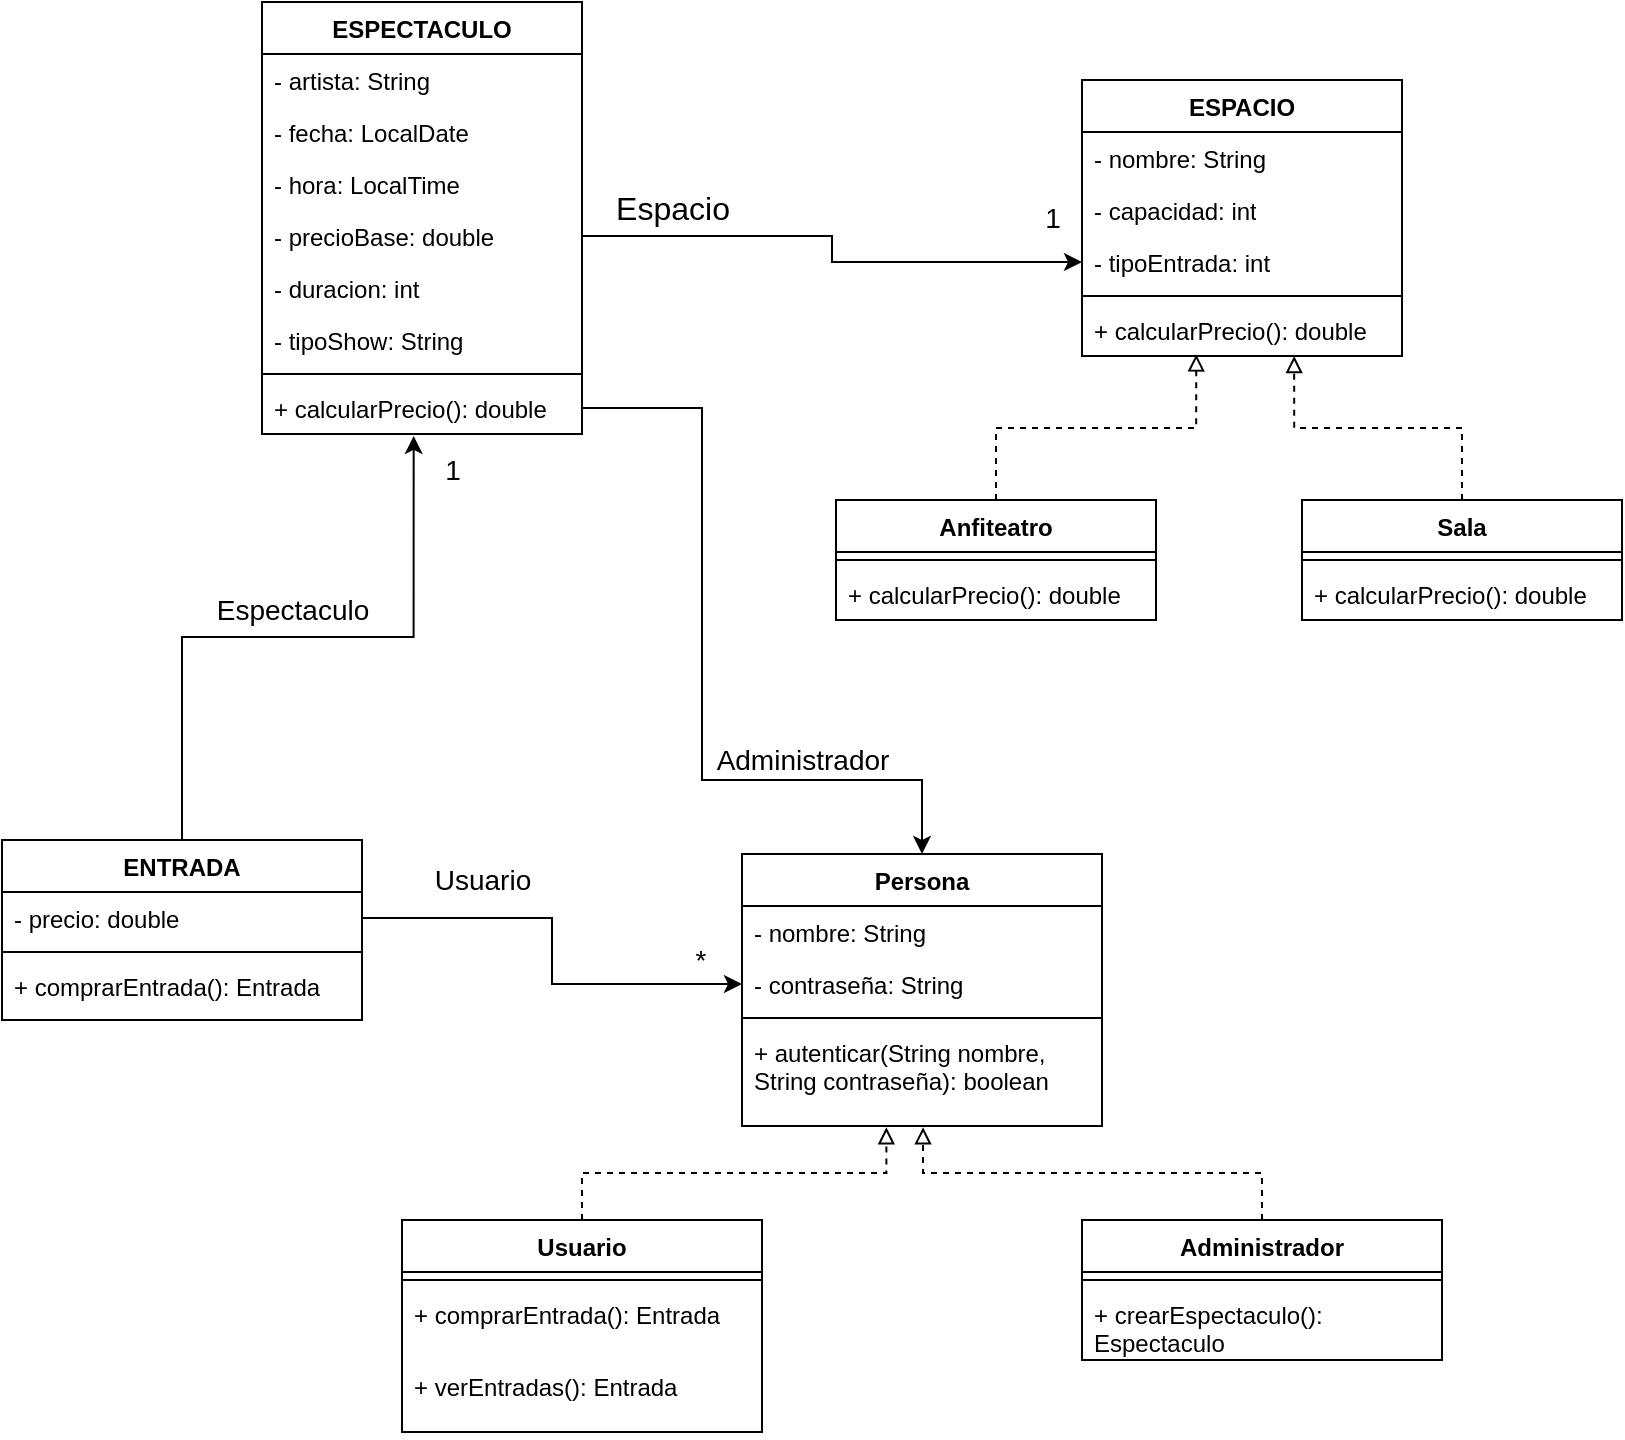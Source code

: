 <mxfile version="24.4.6" type="device">
  <diagram name="Página-1" id="fB8tAsDqcYYGuOlZD__R">
    <mxGraphModel dx="1235" dy="787" grid="1" gridSize="10" guides="1" tooltips="1" connect="1" arrows="1" fold="1" page="1" pageScale="1" pageWidth="827" pageHeight="1169" math="0" shadow="0">
      <root>
        <mxCell id="0" />
        <mxCell id="1" parent="0" />
        <mxCell id="RpYnXIMUS-JpRO36JMZX-1" value="ESPECTACULO" style="swimlane;fontStyle=1;align=center;verticalAlign=top;childLayout=stackLayout;horizontal=1;startSize=26;horizontalStack=0;resizeParent=1;resizeParentMax=0;resizeLast=0;collapsible=1;marginBottom=0;whiteSpace=wrap;html=1;" parent="1" vertex="1">
          <mxGeometry x="210" y="91" width="160" height="216" as="geometry" />
        </mxCell>
        <mxCell id="RpYnXIMUS-JpRO36JMZX-17" value="- artista: String" style="text;strokeColor=none;fillColor=none;align=left;verticalAlign=top;spacingLeft=4;spacingRight=4;overflow=hidden;rotatable=0;points=[[0,0.5],[1,0.5]];portConstraint=eastwest;whiteSpace=wrap;html=1;" parent="RpYnXIMUS-JpRO36JMZX-1" vertex="1">
          <mxGeometry y="26" width="160" height="26" as="geometry" />
        </mxCell>
        <mxCell id="RpYnXIMUS-JpRO36JMZX-18" value="- fecha: LocalDate" style="text;strokeColor=none;fillColor=none;align=left;verticalAlign=top;spacingLeft=4;spacingRight=4;overflow=hidden;rotatable=0;points=[[0,0.5],[1,0.5]];portConstraint=eastwest;whiteSpace=wrap;html=1;" parent="RpYnXIMUS-JpRO36JMZX-1" vertex="1">
          <mxGeometry y="52" width="160" height="26" as="geometry" />
        </mxCell>
        <mxCell id="RpYnXIMUS-JpRO36JMZX-19" value="- hora: LocalTime" style="text;strokeColor=none;fillColor=none;align=left;verticalAlign=top;spacingLeft=4;spacingRight=4;overflow=hidden;rotatable=0;points=[[0,0.5],[1,0.5]];portConstraint=eastwest;whiteSpace=wrap;html=1;" parent="RpYnXIMUS-JpRO36JMZX-1" vertex="1">
          <mxGeometry y="78" width="160" height="26" as="geometry" />
        </mxCell>
        <mxCell id="RpYnXIMUS-JpRO36JMZX-23" value="- precioBase: double" style="text;strokeColor=none;fillColor=none;align=left;verticalAlign=top;spacingLeft=4;spacingRight=4;overflow=hidden;rotatable=0;points=[[0,0.5],[1,0.5]];portConstraint=eastwest;whiteSpace=wrap;html=1;" parent="RpYnXIMUS-JpRO36JMZX-1" vertex="1">
          <mxGeometry y="104" width="160" height="26" as="geometry" />
        </mxCell>
        <mxCell id="RpYnXIMUS-JpRO36JMZX-24" value="- duracion: int" style="text;strokeColor=none;fillColor=none;align=left;verticalAlign=top;spacingLeft=4;spacingRight=4;overflow=hidden;rotatable=0;points=[[0,0.5],[1,0.5]];portConstraint=eastwest;whiteSpace=wrap;html=1;" parent="RpYnXIMUS-JpRO36JMZX-1" vertex="1">
          <mxGeometry y="130" width="160" height="26" as="geometry" />
        </mxCell>
        <mxCell id="RpYnXIMUS-JpRO36JMZX-25" value="- tipoShow: String" style="text;strokeColor=none;fillColor=none;align=left;verticalAlign=top;spacingLeft=4;spacingRight=4;overflow=hidden;rotatable=0;points=[[0,0.5],[1,0.5]];portConstraint=eastwest;whiteSpace=wrap;html=1;" parent="RpYnXIMUS-JpRO36JMZX-1" vertex="1">
          <mxGeometry y="156" width="160" height="26" as="geometry" />
        </mxCell>
        <mxCell id="RpYnXIMUS-JpRO36JMZX-3" value="" style="line;strokeWidth=1;fillColor=none;align=left;verticalAlign=middle;spacingTop=-1;spacingLeft=3;spacingRight=3;rotatable=0;labelPosition=right;points=[];portConstraint=eastwest;strokeColor=inherit;" parent="RpYnXIMUS-JpRO36JMZX-1" vertex="1">
          <mxGeometry y="182" width="160" height="8" as="geometry" />
        </mxCell>
        <mxCell id="bT-TcO5ckH5rj2Xr3-OP-1" value="+ calcularPrecio(): double" style="text;strokeColor=none;fillColor=none;align=left;verticalAlign=top;spacingLeft=4;spacingRight=4;overflow=hidden;rotatable=0;points=[[0,0.5],[1,0.5]];portConstraint=eastwest;whiteSpace=wrap;html=1;" parent="RpYnXIMUS-JpRO36JMZX-1" vertex="1">
          <mxGeometry y="190" width="160" height="26" as="geometry" />
        </mxCell>
        <mxCell id="RpYnXIMUS-JpRO36JMZX-5" value="Anfiteatro" style="swimlane;fontStyle=1;align=center;verticalAlign=top;childLayout=stackLayout;horizontal=1;startSize=26;horizontalStack=0;resizeParent=1;resizeParentMax=0;resizeLast=0;collapsible=1;marginBottom=0;whiteSpace=wrap;html=1;" parent="1" vertex="1">
          <mxGeometry x="497" y="340" width="160" height="60" as="geometry" />
        </mxCell>
        <mxCell id="RpYnXIMUS-JpRO36JMZX-7" value="" style="line;strokeWidth=1;fillColor=none;align=left;verticalAlign=middle;spacingTop=-1;spacingLeft=3;spacingRight=3;rotatable=0;labelPosition=right;points=[];portConstraint=eastwest;strokeColor=inherit;" parent="RpYnXIMUS-JpRO36JMZX-5" vertex="1">
          <mxGeometry y="26" width="160" height="8" as="geometry" />
        </mxCell>
        <mxCell id="RpYnXIMUS-JpRO36JMZX-8" value="+ calcularPrecio(): double" style="text;strokeColor=none;fillColor=none;align=left;verticalAlign=top;spacingLeft=4;spacingRight=4;overflow=hidden;rotatable=0;points=[[0,0.5],[1,0.5]];portConstraint=eastwest;whiteSpace=wrap;html=1;" parent="RpYnXIMUS-JpRO36JMZX-5" vertex="1">
          <mxGeometry y="34" width="160" height="26" as="geometry" />
        </mxCell>
        <mxCell id="RpYnXIMUS-JpRO36JMZX-9" value="ESPACIO" style="swimlane;fontStyle=1;align=center;verticalAlign=top;childLayout=stackLayout;horizontal=1;startSize=26;horizontalStack=0;resizeParent=1;resizeParentMax=0;resizeLast=0;collapsible=1;marginBottom=0;whiteSpace=wrap;html=1;" parent="1" vertex="1">
          <mxGeometry x="620" y="130" width="160" height="138" as="geometry" />
        </mxCell>
        <mxCell id="RpYnXIMUS-JpRO36JMZX-10" value="- nombre: String" style="text;strokeColor=none;fillColor=none;align=left;verticalAlign=top;spacingLeft=4;spacingRight=4;overflow=hidden;rotatable=0;points=[[0,0.5],[1,0.5]];portConstraint=eastwest;whiteSpace=wrap;html=1;" parent="RpYnXIMUS-JpRO36JMZX-9" vertex="1">
          <mxGeometry y="26" width="160" height="26" as="geometry" />
        </mxCell>
        <mxCell id="4cS3qIVgmii8p5N9B568-10" value="- capacidad: int" style="text;strokeColor=none;fillColor=none;align=left;verticalAlign=top;spacingLeft=4;spacingRight=4;overflow=hidden;rotatable=0;points=[[0,0.5],[1,0.5]];portConstraint=eastwest;whiteSpace=wrap;html=1;" parent="RpYnXIMUS-JpRO36JMZX-9" vertex="1">
          <mxGeometry y="52" width="160" height="26" as="geometry" />
        </mxCell>
        <mxCell id="4cS3qIVgmii8p5N9B568-11" value="- tipoEntrada: int" style="text;strokeColor=none;fillColor=none;align=left;verticalAlign=top;spacingLeft=4;spacingRight=4;overflow=hidden;rotatable=0;points=[[0,0.5],[1,0.5]];portConstraint=eastwest;whiteSpace=wrap;html=1;" parent="RpYnXIMUS-JpRO36JMZX-9" vertex="1">
          <mxGeometry y="78" width="160" height="26" as="geometry" />
        </mxCell>
        <mxCell id="RpYnXIMUS-JpRO36JMZX-11" value="" style="line;strokeWidth=1;fillColor=none;align=left;verticalAlign=middle;spacingTop=-1;spacingLeft=3;spacingRight=3;rotatable=0;labelPosition=right;points=[];portConstraint=eastwest;strokeColor=inherit;" parent="RpYnXIMUS-JpRO36JMZX-9" vertex="1">
          <mxGeometry y="104" width="160" height="8" as="geometry" />
        </mxCell>
        <mxCell id="RpYnXIMUS-JpRO36JMZX-12" value="+ calcularPrecio(): double" style="text;strokeColor=none;fillColor=none;align=left;verticalAlign=top;spacingLeft=4;spacingRight=4;overflow=hidden;rotatable=0;points=[[0,0.5],[1,0.5]];portConstraint=eastwest;whiteSpace=wrap;html=1;" parent="RpYnXIMUS-JpRO36JMZX-9" vertex="1">
          <mxGeometry y="112" width="160" height="26" as="geometry" />
        </mxCell>
        <mxCell id="RpYnXIMUS-JpRO36JMZX-27" value="Sala" style="swimlane;fontStyle=1;align=center;verticalAlign=top;childLayout=stackLayout;horizontal=1;startSize=26;horizontalStack=0;resizeParent=1;resizeParentMax=0;resizeLast=0;collapsible=1;marginBottom=0;whiteSpace=wrap;html=1;" parent="1" vertex="1">
          <mxGeometry x="730" y="340" width="160" height="60" as="geometry" />
        </mxCell>
        <mxCell id="RpYnXIMUS-JpRO36JMZX-29" value="" style="line;strokeWidth=1;fillColor=none;align=left;verticalAlign=middle;spacingTop=-1;spacingLeft=3;spacingRight=3;rotatable=0;labelPosition=right;points=[];portConstraint=eastwest;strokeColor=inherit;" parent="RpYnXIMUS-JpRO36JMZX-27" vertex="1">
          <mxGeometry y="26" width="160" height="8" as="geometry" />
        </mxCell>
        <mxCell id="RpYnXIMUS-JpRO36JMZX-30" value="+ calcularPrecio(): double" style="text;strokeColor=none;fillColor=none;align=left;verticalAlign=top;spacingLeft=4;spacingRight=4;overflow=hidden;rotatable=0;points=[[0,0.5],[1,0.5]];portConstraint=eastwest;whiteSpace=wrap;html=1;" parent="RpYnXIMUS-JpRO36JMZX-27" vertex="1">
          <mxGeometry y="34" width="160" height="26" as="geometry" />
        </mxCell>
        <mxCell id="MmIYJ_rxIyLJlmIrBFyo-9" style="edgeStyle=orthogonalEdgeStyle;rounded=0;orthogonalLoop=1;jettySize=auto;html=1;entryX=0.663;entryY=1;entryDx=0;entryDy=0;entryPerimeter=0;endArrow=block;endFill=0;dashed=1;" parent="1" source="RpYnXIMUS-JpRO36JMZX-27" target="RpYnXIMUS-JpRO36JMZX-12" edge="1">
          <mxGeometry relative="1" as="geometry" />
        </mxCell>
        <mxCell id="MmIYJ_rxIyLJlmIrBFyo-10" style="edgeStyle=orthogonalEdgeStyle;rounded=0;orthogonalLoop=1;jettySize=auto;html=1;entryX=0.357;entryY=0.969;entryDx=0;entryDy=0;entryPerimeter=0;endArrow=block;endFill=0;dashed=1;" parent="1" source="RpYnXIMUS-JpRO36JMZX-5" target="RpYnXIMUS-JpRO36JMZX-12" edge="1">
          <mxGeometry relative="1" as="geometry" />
        </mxCell>
        <mxCell id="4cS3qIVgmii8p5N9B568-2" value="Persona" style="swimlane;fontStyle=1;align=center;verticalAlign=top;childLayout=stackLayout;horizontal=1;startSize=26;horizontalStack=0;resizeParent=1;resizeParentMax=0;resizeLast=0;collapsible=1;marginBottom=0;whiteSpace=wrap;html=1;" parent="1" vertex="1">
          <mxGeometry x="450" y="517" width="180" height="136" as="geometry" />
        </mxCell>
        <mxCell id="4cS3qIVgmii8p5N9B568-6" value="- nombre: String" style="text;strokeColor=none;fillColor=none;align=left;verticalAlign=top;spacingLeft=4;spacingRight=4;overflow=hidden;rotatable=0;points=[[0,0.5],[1,0.5]];portConstraint=eastwest;whiteSpace=wrap;html=1;" parent="4cS3qIVgmii8p5N9B568-2" vertex="1">
          <mxGeometry y="26" width="180" height="26" as="geometry" />
        </mxCell>
        <mxCell id="4cS3qIVgmii8p5N9B568-9" value="- contraseña: String" style="text;strokeColor=none;fillColor=none;align=left;verticalAlign=top;spacingLeft=4;spacingRight=4;overflow=hidden;rotatable=0;points=[[0,0.5],[1,0.5]];portConstraint=eastwest;whiteSpace=wrap;html=1;" parent="4cS3qIVgmii8p5N9B568-2" vertex="1">
          <mxGeometry y="52" width="180" height="26" as="geometry" />
        </mxCell>
        <mxCell id="4cS3qIVgmii8p5N9B568-4" value="" style="line;strokeWidth=1;fillColor=none;align=left;verticalAlign=middle;spacingTop=-1;spacingLeft=3;spacingRight=3;rotatable=0;labelPosition=right;points=[];portConstraint=eastwest;strokeColor=inherit;" parent="4cS3qIVgmii8p5N9B568-2" vertex="1">
          <mxGeometry y="78" width="180" height="8" as="geometry" />
        </mxCell>
        <mxCell id="4cS3qIVgmii8p5N9B568-5" value="+ autenticar(String nombre, String contraseña): boolean" style="text;strokeColor=none;fillColor=none;align=left;verticalAlign=top;spacingLeft=4;spacingRight=4;overflow=hidden;rotatable=0;points=[[0,0.5],[1,0.5]];portConstraint=eastwest;whiteSpace=wrap;html=1;" parent="4cS3qIVgmii8p5N9B568-2" vertex="1">
          <mxGeometry y="86" width="180" height="50" as="geometry" />
        </mxCell>
        <mxCell id="4cS3qIVgmii8p5N9B568-18" value="ENTRADA" style="swimlane;fontStyle=1;align=center;verticalAlign=top;childLayout=stackLayout;horizontal=1;startSize=26;horizontalStack=0;resizeParent=1;resizeParentMax=0;resizeLast=0;collapsible=1;marginBottom=0;whiteSpace=wrap;html=1;" parent="1" vertex="1">
          <mxGeometry x="80" y="510" width="180" height="90" as="geometry" />
        </mxCell>
        <mxCell id="4cS3qIVgmii8p5N9B568-33" value="- precio: double" style="text;strokeColor=none;fillColor=none;align=left;verticalAlign=top;spacingLeft=4;spacingRight=4;overflow=hidden;rotatable=0;points=[[0,0.5],[1,0.5]];portConstraint=eastwest;whiteSpace=wrap;html=1;" parent="4cS3qIVgmii8p5N9B568-18" vertex="1">
          <mxGeometry y="26" width="180" height="26" as="geometry" />
        </mxCell>
        <mxCell id="4cS3qIVgmii8p5N9B568-22" value="" style="line;strokeWidth=1;fillColor=none;align=left;verticalAlign=middle;spacingTop=-1;spacingLeft=3;spacingRight=3;rotatable=0;labelPosition=right;points=[];portConstraint=eastwest;strokeColor=inherit;" parent="4cS3qIVgmii8p5N9B568-18" vertex="1">
          <mxGeometry y="52" width="180" height="8" as="geometry" />
        </mxCell>
        <mxCell id="4cS3qIVgmii8p5N9B568-23" value="+ comprarEntrada(): Entrada" style="text;strokeColor=none;fillColor=none;align=left;verticalAlign=top;spacingLeft=4;spacingRight=4;overflow=hidden;rotatable=0;points=[[0,0.5],[1,0.5]];portConstraint=eastwest;whiteSpace=wrap;html=1;" parent="4cS3qIVgmii8p5N9B568-18" vertex="1">
          <mxGeometry y="60" width="180" height="30" as="geometry" />
        </mxCell>
        <mxCell id="4cS3qIVgmii8p5N9B568-28" style="edgeStyle=orthogonalEdgeStyle;rounded=0;orthogonalLoop=1;jettySize=auto;html=1;entryX=0;entryY=0.5;entryDx=0;entryDy=0;" parent="1" source="RpYnXIMUS-JpRO36JMZX-23" target="4cS3qIVgmii8p5N9B568-11" edge="1">
          <mxGeometry relative="1" as="geometry" />
        </mxCell>
        <mxCell id="4cS3qIVgmii8p5N9B568-30" value="&lt;span style=&quot;font-size: 16px;&quot;&gt;Espacio&lt;/span&gt;" style="edgeLabel;html=1;align=center;verticalAlign=middle;resizable=0;points=[];" parent="4cS3qIVgmii8p5N9B568-28" vertex="1" connectable="0">
          <mxGeometry x="-0.762" y="-3" relative="1" as="geometry">
            <mxPoint x="13" y="-17" as="offset" />
          </mxGeometry>
        </mxCell>
        <mxCell id="bT-TcO5ckH5rj2Xr3-OP-6" style="edgeStyle=orthogonalEdgeStyle;rounded=0;orthogonalLoop=1;jettySize=auto;html=1;entryX=0.474;entryY=1.038;entryDx=0;entryDy=0;entryPerimeter=0;" parent="1" source="4cS3qIVgmii8p5N9B568-18" target="bT-TcO5ckH5rj2Xr3-OP-1" edge="1">
          <mxGeometry relative="1" as="geometry" />
        </mxCell>
        <mxCell id="bT-TcO5ckH5rj2Xr3-OP-7" value="&lt;font style=&quot;font-size: 14px;&quot;&gt;Espectaculo&lt;/font&gt;" style="edgeLabel;html=1;align=center;verticalAlign=middle;resizable=0;points=[];" parent="bT-TcO5ckH5rj2Xr3-OP-6" vertex="1" connectable="0">
          <mxGeometry x="0.135" y="-4" relative="1" as="geometry">
            <mxPoint x="-24" y="-18" as="offset" />
          </mxGeometry>
        </mxCell>
        <mxCell id="bT-TcO5ckH5rj2Xr3-OP-8" style="edgeStyle=orthogonalEdgeStyle;rounded=0;orthogonalLoop=1;jettySize=auto;html=1;entryX=0;entryY=0.5;entryDx=0;entryDy=0;" parent="1" source="4cS3qIVgmii8p5N9B568-33" target="4cS3qIVgmii8p5N9B568-9" edge="1">
          <mxGeometry relative="1" as="geometry" />
        </mxCell>
        <mxCell id="bT-TcO5ckH5rj2Xr3-OP-9" value="&lt;span style=&quot;font-size: 14px;&quot;&gt;Usuario&lt;/span&gt;" style="edgeLabel;html=1;align=center;verticalAlign=middle;resizable=0;points=[];" parent="bT-TcO5ckH5rj2Xr3-OP-8" vertex="1" connectable="0">
          <mxGeometry x="-0.344" y="2" relative="1" as="geometry">
            <mxPoint x="-13" y="-17" as="offset" />
          </mxGeometry>
        </mxCell>
        <mxCell id="0ASGclZNLleQnW9ZQ6S4-1" value="Usuario" style="swimlane;fontStyle=1;align=center;verticalAlign=top;childLayout=stackLayout;horizontal=1;startSize=26;horizontalStack=0;resizeParent=1;resizeParentMax=0;resizeLast=0;collapsible=1;marginBottom=0;whiteSpace=wrap;html=1;" vertex="1" parent="1">
          <mxGeometry x="280" y="700" width="180" height="106" as="geometry" />
        </mxCell>
        <mxCell id="0ASGclZNLleQnW9ZQ6S4-4" value="" style="line;strokeWidth=1;fillColor=none;align=left;verticalAlign=middle;spacingTop=-1;spacingLeft=3;spacingRight=3;rotatable=0;labelPosition=right;points=[];portConstraint=eastwest;strokeColor=inherit;" vertex="1" parent="0ASGclZNLleQnW9ZQ6S4-1">
          <mxGeometry y="26" width="180" height="8" as="geometry" />
        </mxCell>
        <mxCell id="0ASGclZNLleQnW9ZQ6S4-5" value="+ comprarEntrada(): Entrada" style="text;strokeColor=none;fillColor=none;align=left;verticalAlign=top;spacingLeft=4;spacingRight=4;overflow=hidden;rotatable=0;points=[[0,0.5],[1,0.5]];portConstraint=eastwest;whiteSpace=wrap;html=1;" vertex="1" parent="0ASGclZNLleQnW9ZQ6S4-1">
          <mxGeometry y="34" width="180" height="36" as="geometry" />
        </mxCell>
        <mxCell id="0ASGclZNLleQnW9ZQ6S4-16" value="+ verEntradas(): Entrada" style="text;strokeColor=none;fillColor=none;align=left;verticalAlign=top;spacingLeft=4;spacingRight=4;overflow=hidden;rotatable=0;points=[[0,0.5],[1,0.5]];portConstraint=eastwest;whiteSpace=wrap;html=1;" vertex="1" parent="0ASGclZNLleQnW9ZQ6S4-1">
          <mxGeometry y="70" width="180" height="36" as="geometry" />
        </mxCell>
        <mxCell id="0ASGclZNLleQnW9ZQ6S4-6" value="Administrador" style="swimlane;fontStyle=1;align=center;verticalAlign=top;childLayout=stackLayout;horizontal=1;startSize=26;horizontalStack=0;resizeParent=1;resizeParentMax=0;resizeLast=0;collapsible=1;marginBottom=0;whiteSpace=wrap;html=1;" vertex="1" parent="1">
          <mxGeometry x="620" y="700" width="180" height="70" as="geometry" />
        </mxCell>
        <mxCell id="0ASGclZNLleQnW9ZQ6S4-7" value="" style="line;strokeWidth=1;fillColor=none;align=left;verticalAlign=middle;spacingTop=-1;spacingLeft=3;spacingRight=3;rotatable=0;labelPosition=right;points=[];portConstraint=eastwest;strokeColor=inherit;" vertex="1" parent="0ASGclZNLleQnW9ZQ6S4-6">
          <mxGeometry y="26" width="180" height="8" as="geometry" />
        </mxCell>
        <mxCell id="0ASGclZNLleQnW9ZQ6S4-8" value="+ crearEspectaculo(): Espectaculo" style="text;strokeColor=none;fillColor=none;align=left;verticalAlign=top;spacingLeft=4;spacingRight=4;overflow=hidden;rotatable=0;points=[[0,0.5],[1,0.5]];portConstraint=eastwest;whiteSpace=wrap;html=1;" vertex="1" parent="0ASGclZNLleQnW9ZQ6S4-6">
          <mxGeometry y="34" width="180" height="36" as="geometry" />
        </mxCell>
        <mxCell id="0ASGclZNLleQnW9ZQ6S4-9" style="edgeStyle=orthogonalEdgeStyle;rounded=0;orthogonalLoop=1;jettySize=auto;html=1;entryX=0.503;entryY=1.012;entryDx=0;entryDy=0;entryPerimeter=0;endArrow=block;endFill=0;dashed=1;" edge="1" parent="1" source="0ASGclZNLleQnW9ZQ6S4-6" target="4cS3qIVgmii8p5N9B568-5">
          <mxGeometry relative="1" as="geometry" />
        </mxCell>
        <mxCell id="0ASGclZNLleQnW9ZQ6S4-10" style="edgeStyle=orthogonalEdgeStyle;rounded=0;orthogonalLoop=1;jettySize=auto;html=1;entryX=0.401;entryY=1.012;entryDx=0;entryDy=0;entryPerimeter=0;endArrow=block;endFill=0;dashed=1;" edge="1" parent="1" source="0ASGclZNLleQnW9ZQ6S4-1" target="4cS3qIVgmii8p5N9B568-5">
          <mxGeometry relative="1" as="geometry" />
        </mxCell>
        <mxCell id="0ASGclZNLleQnW9ZQ6S4-11" value="&lt;font style=&quot;font-size: 14px;&quot;&gt;1&lt;/font&gt;" style="text;html=1;align=center;verticalAlign=middle;resizable=0;points=[];autosize=1;strokeColor=none;fillColor=none;" vertex="1" parent="1">
          <mxGeometry x="590" y="184" width="30" height="30" as="geometry" />
        </mxCell>
        <mxCell id="0ASGclZNLleQnW9ZQ6S4-12" value="&lt;font style=&quot;font-size: 14px;&quot;&gt;1&lt;/font&gt;" style="text;html=1;align=center;verticalAlign=middle;resizable=0;points=[];autosize=1;strokeColor=none;fillColor=none;" vertex="1" parent="1">
          <mxGeometry x="290" y="310" width="30" height="30" as="geometry" />
        </mxCell>
        <mxCell id="0ASGclZNLleQnW9ZQ6S4-13" value="&lt;font style=&quot;font-size: 14px;&quot;&gt;*&lt;/font&gt;" style="text;html=1;align=center;verticalAlign=middle;resizable=0;points=[];autosize=1;strokeColor=none;fillColor=none;" vertex="1" parent="1">
          <mxGeometry x="414" y="555" width="30" height="30" as="geometry" />
        </mxCell>
        <mxCell id="0ASGclZNLleQnW9ZQ6S4-14" style="edgeStyle=orthogonalEdgeStyle;rounded=0;orthogonalLoop=1;jettySize=auto;html=1;entryX=0.5;entryY=0;entryDx=0;entryDy=0;" edge="1" parent="1" source="bT-TcO5ckH5rj2Xr3-OP-1" target="4cS3qIVgmii8p5N9B568-2">
          <mxGeometry relative="1" as="geometry">
            <Array as="points">
              <mxPoint x="430" y="294" />
              <mxPoint x="430" y="480" />
              <mxPoint x="540" y="480" />
            </Array>
          </mxGeometry>
        </mxCell>
        <mxCell id="0ASGclZNLleQnW9ZQ6S4-15" value="&lt;span style=&quot;font-size: 14px;&quot;&gt;Administrador&lt;/span&gt;" style="edgeLabel;html=1;align=center;verticalAlign=middle;resizable=0;points=[];" vertex="1" connectable="0" parent="1">
          <mxGeometry x="480" y="470" as="geometry" />
        </mxCell>
      </root>
    </mxGraphModel>
  </diagram>
</mxfile>
